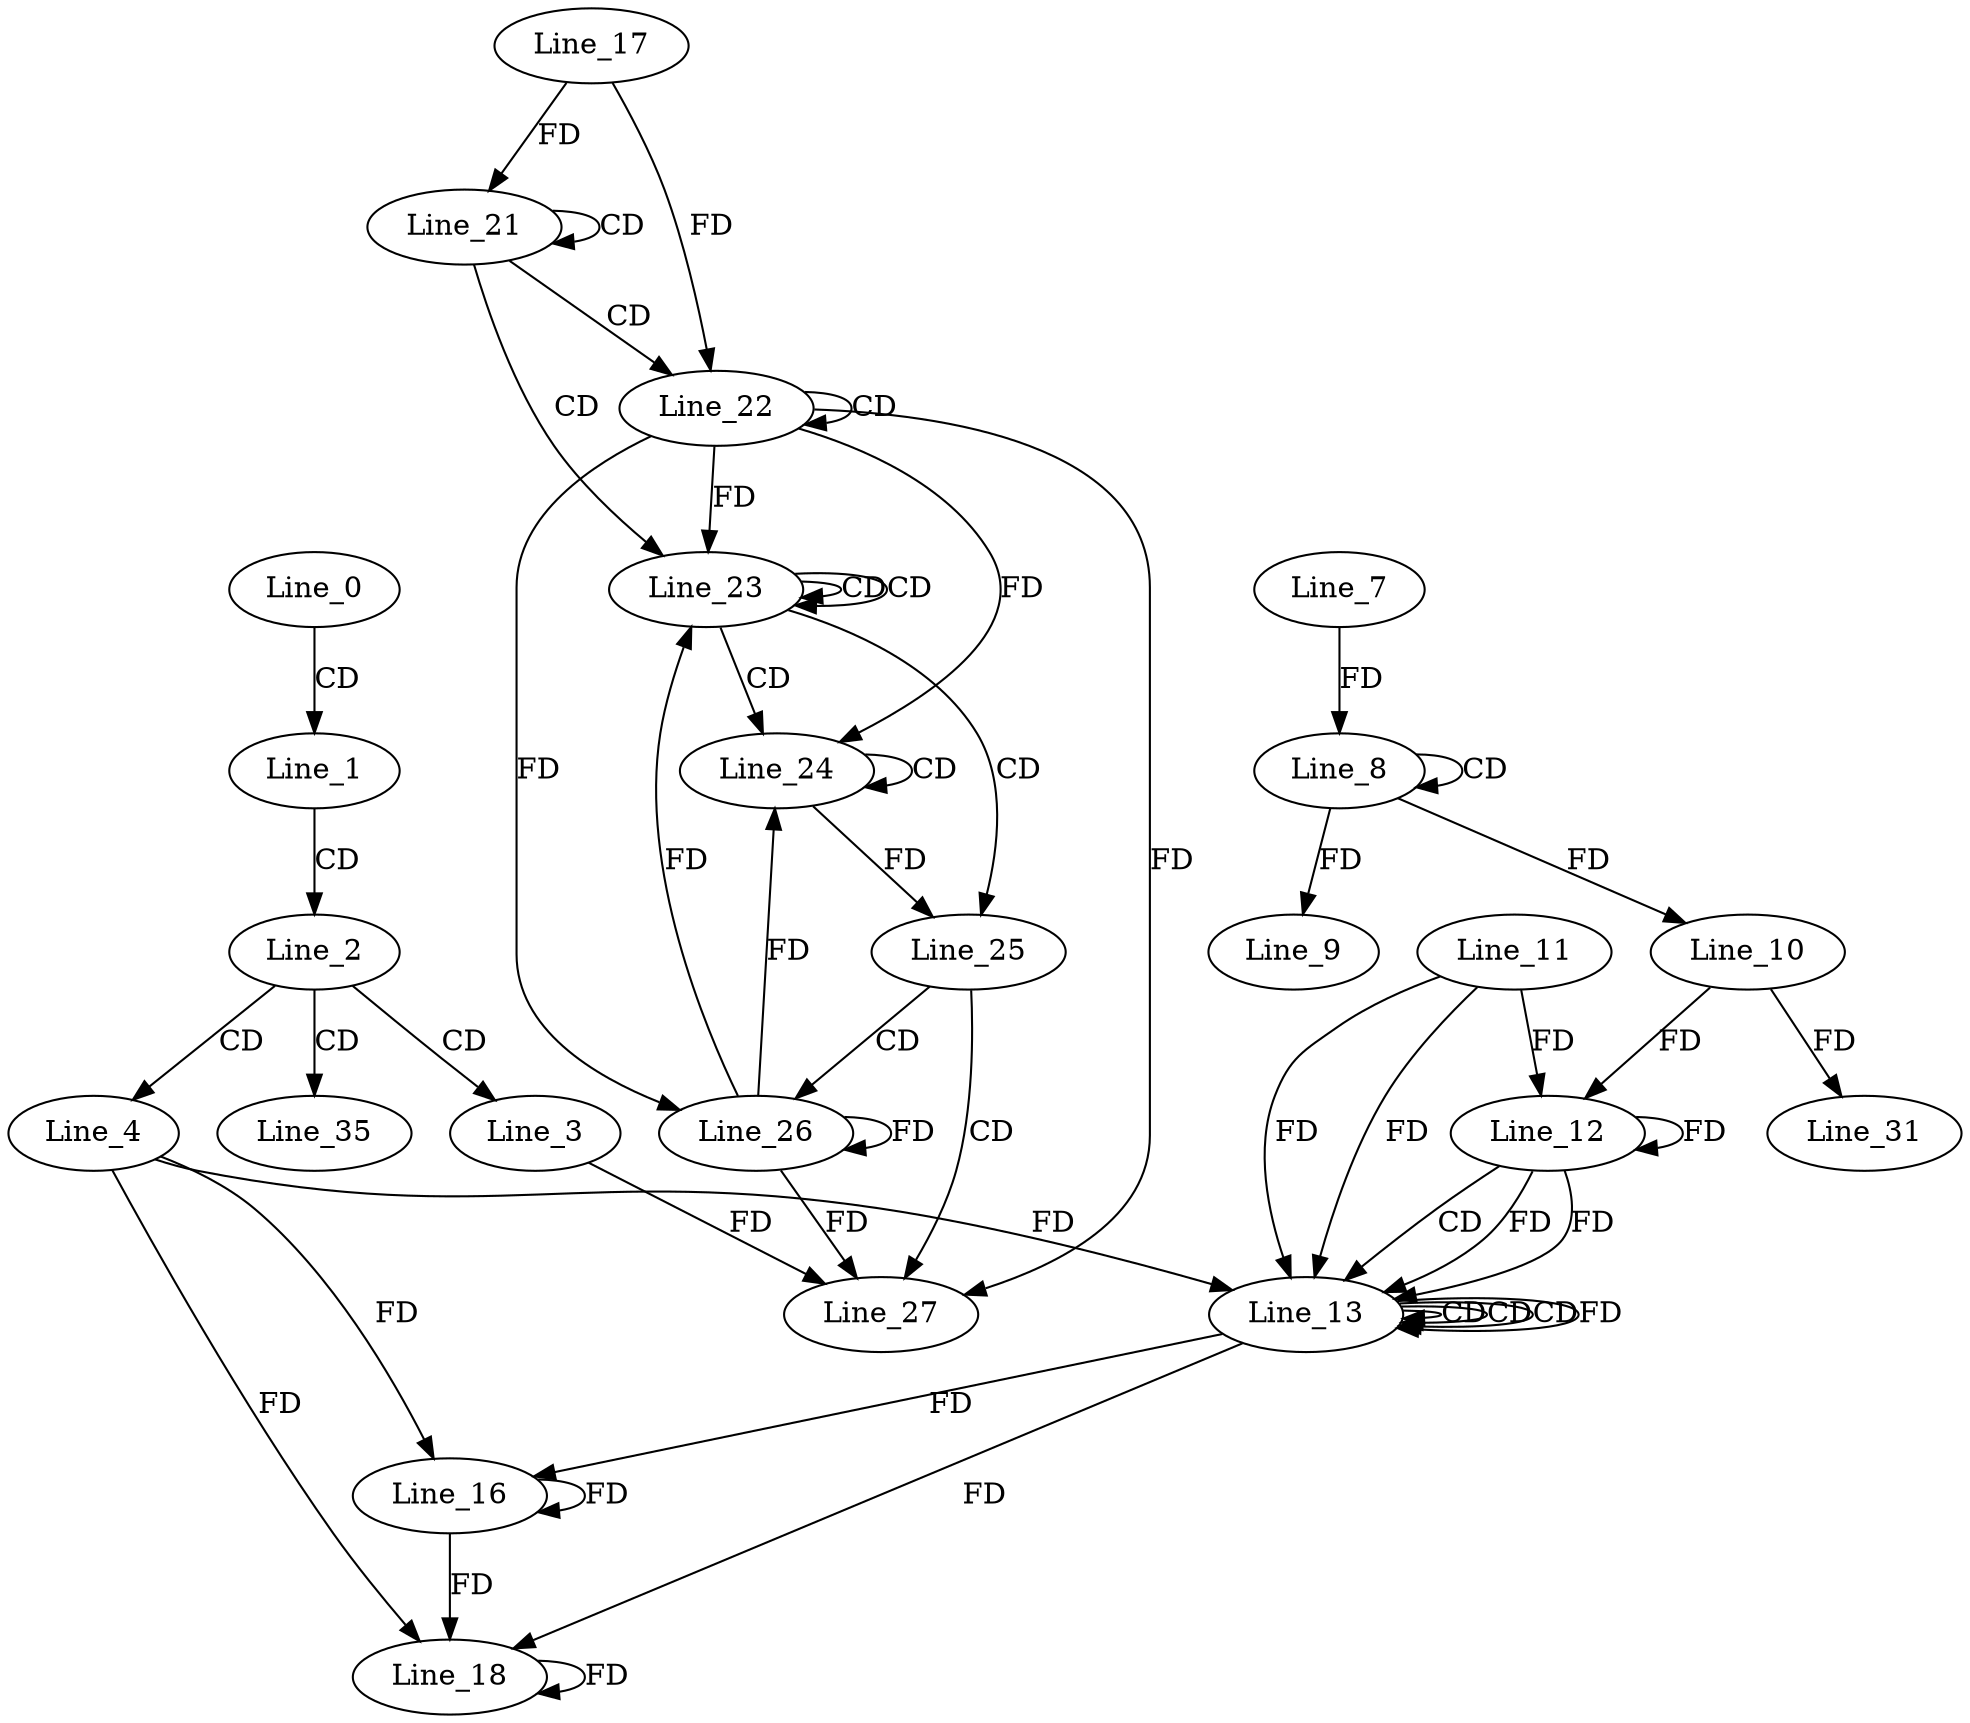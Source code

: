 digraph G {
  Line_0;
  Line_1;
  Line_2;
  Line_3;
  Line_4;
  Line_8;
  Line_8;
  Line_7;
  Line_9;
  Line_10;
  Line_12;
  Line_11;
  Line_12;
  Line_10;
  Line_12;
  Line_13;
  Line_13;
  Line_13;
  Line_13;
  Line_16;
  Line_16;
  Line_18;
  Line_21;
  Line_21;
  Line_17;
  Line_22;
  Line_22;
  Line_23;
  Line_23;
  Line_23;
  Line_23;
  Line_24;
  Line_24;
  Line_25;
  Line_26;
  Line_26;
  Line_27;
  Line_31;
  Line_35;
  Line_0 -> Line_1 [ label="CD" ];
  Line_1 -> Line_2 [ label="CD" ];
  Line_2 -> Line_3 [ label="CD" ];
  Line_2 -> Line_4 [ label="CD" ];
  Line_8 -> Line_8 [ label="CD" ];
  Line_7 -> Line_8 [ label="FD" ];
  Line_8 -> Line_9 [ label="FD" ];
  Line_8 -> Line_10 [ label="FD" ];
  Line_12 -> Line_12 [ label="FD" ];
  Line_11 -> Line_12 [ label="FD" ];
  Line_10 -> Line_12 [ label="FD" ];
  Line_12 -> Line_13 [ label="CD" ];
  Line_13 -> Line_13 [ label="CD" ];
  Line_13 -> Line_13 [ label="CD" ];
  Line_12 -> Line_13 [ label="FD" ];
  Line_11 -> Line_13 [ label="FD" ];
  Line_13 -> Line_13 [ label="CD" ];
  Line_13 -> Line_13 [ label="FD" ];
  Line_4 -> Line_13 [ label="FD" ];
  Line_12 -> Line_13 [ label="FD" ];
  Line_11 -> Line_13 [ label="FD" ];
  Line_13 -> Line_16 [ label="FD" ];
  Line_4 -> Line_16 [ label="FD" ];
  Line_16 -> Line_16 [ label="FD" ];
  Line_13 -> Line_18 [ label="FD" ];
  Line_4 -> Line_18 [ label="FD" ];
  Line_16 -> Line_18 [ label="FD" ];
  Line_18 -> Line_18 [ label="FD" ];
  Line_21 -> Line_21 [ label="CD" ];
  Line_17 -> Line_21 [ label="FD" ];
  Line_21 -> Line_22 [ label="CD" ];
  Line_22 -> Line_22 [ label="CD" ];
  Line_17 -> Line_22 [ label="FD" ];
  Line_21 -> Line_23 [ label="CD" ];
  Line_23 -> Line_23 [ label="CD" ];
  Line_23 -> Line_23 [ label="CD" ];
  Line_22 -> Line_23 [ label="FD" ];
  Line_23 -> Line_24 [ label="CD" ];
  Line_24 -> Line_24 [ label="CD" ];
  Line_22 -> Line_24 [ label="FD" ];
  Line_23 -> Line_25 [ label="CD" ];
  Line_24 -> Line_25 [ label="FD" ];
  Line_25 -> Line_26 [ label="CD" ];
  Line_22 -> Line_26 [ label="FD" ];
  Line_26 -> Line_26 [ label="FD" ];
  Line_25 -> Line_27 [ label="CD" ];
  Line_3 -> Line_27 [ label="FD" ];
  Line_22 -> Line_27 [ label="FD" ];
  Line_26 -> Line_27 [ label="FD" ];
  Line_10 -> Line_31 [ label="FD" ];
  Line_2 -> Line_35 [ label="CD" ];
  Line_26 -> Line_23 [ label="FD" ];
  Line_26 -> Line_24 [ label="FD" ];
}
